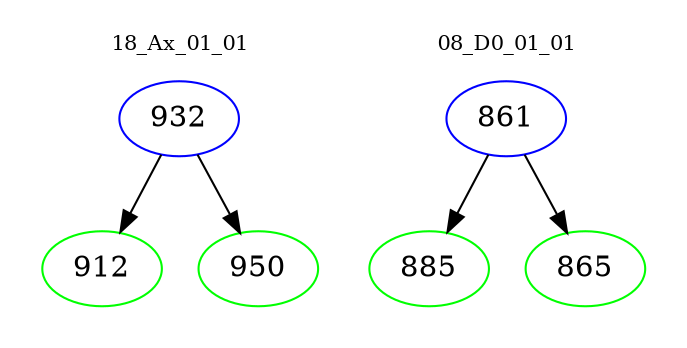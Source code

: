 digraph{
subgraph cluster_0 {
color = white
label = "18_Ax_01_01";
fontsize=10;
T0_932 [label="932", color="blue"]
T0_932 -> T0_912 [color="black"]
T0_912 [label="912", color="green"]
T0_932 -> T0_950 [color="black"]
T0_950 [label="950", color="green"]
}
subgraph cluster_1 {
color = white
label = "08_D0_01_01";
fontsize=10;
T1_861 [label="861", color="blue"]
T1_861 -> T1_885 [color="black"]
T1_885 [label="885", color="green"]
T1_861 -> T1_865 [color="black"]
T1_865 [label="865", color="green"]
}
}
